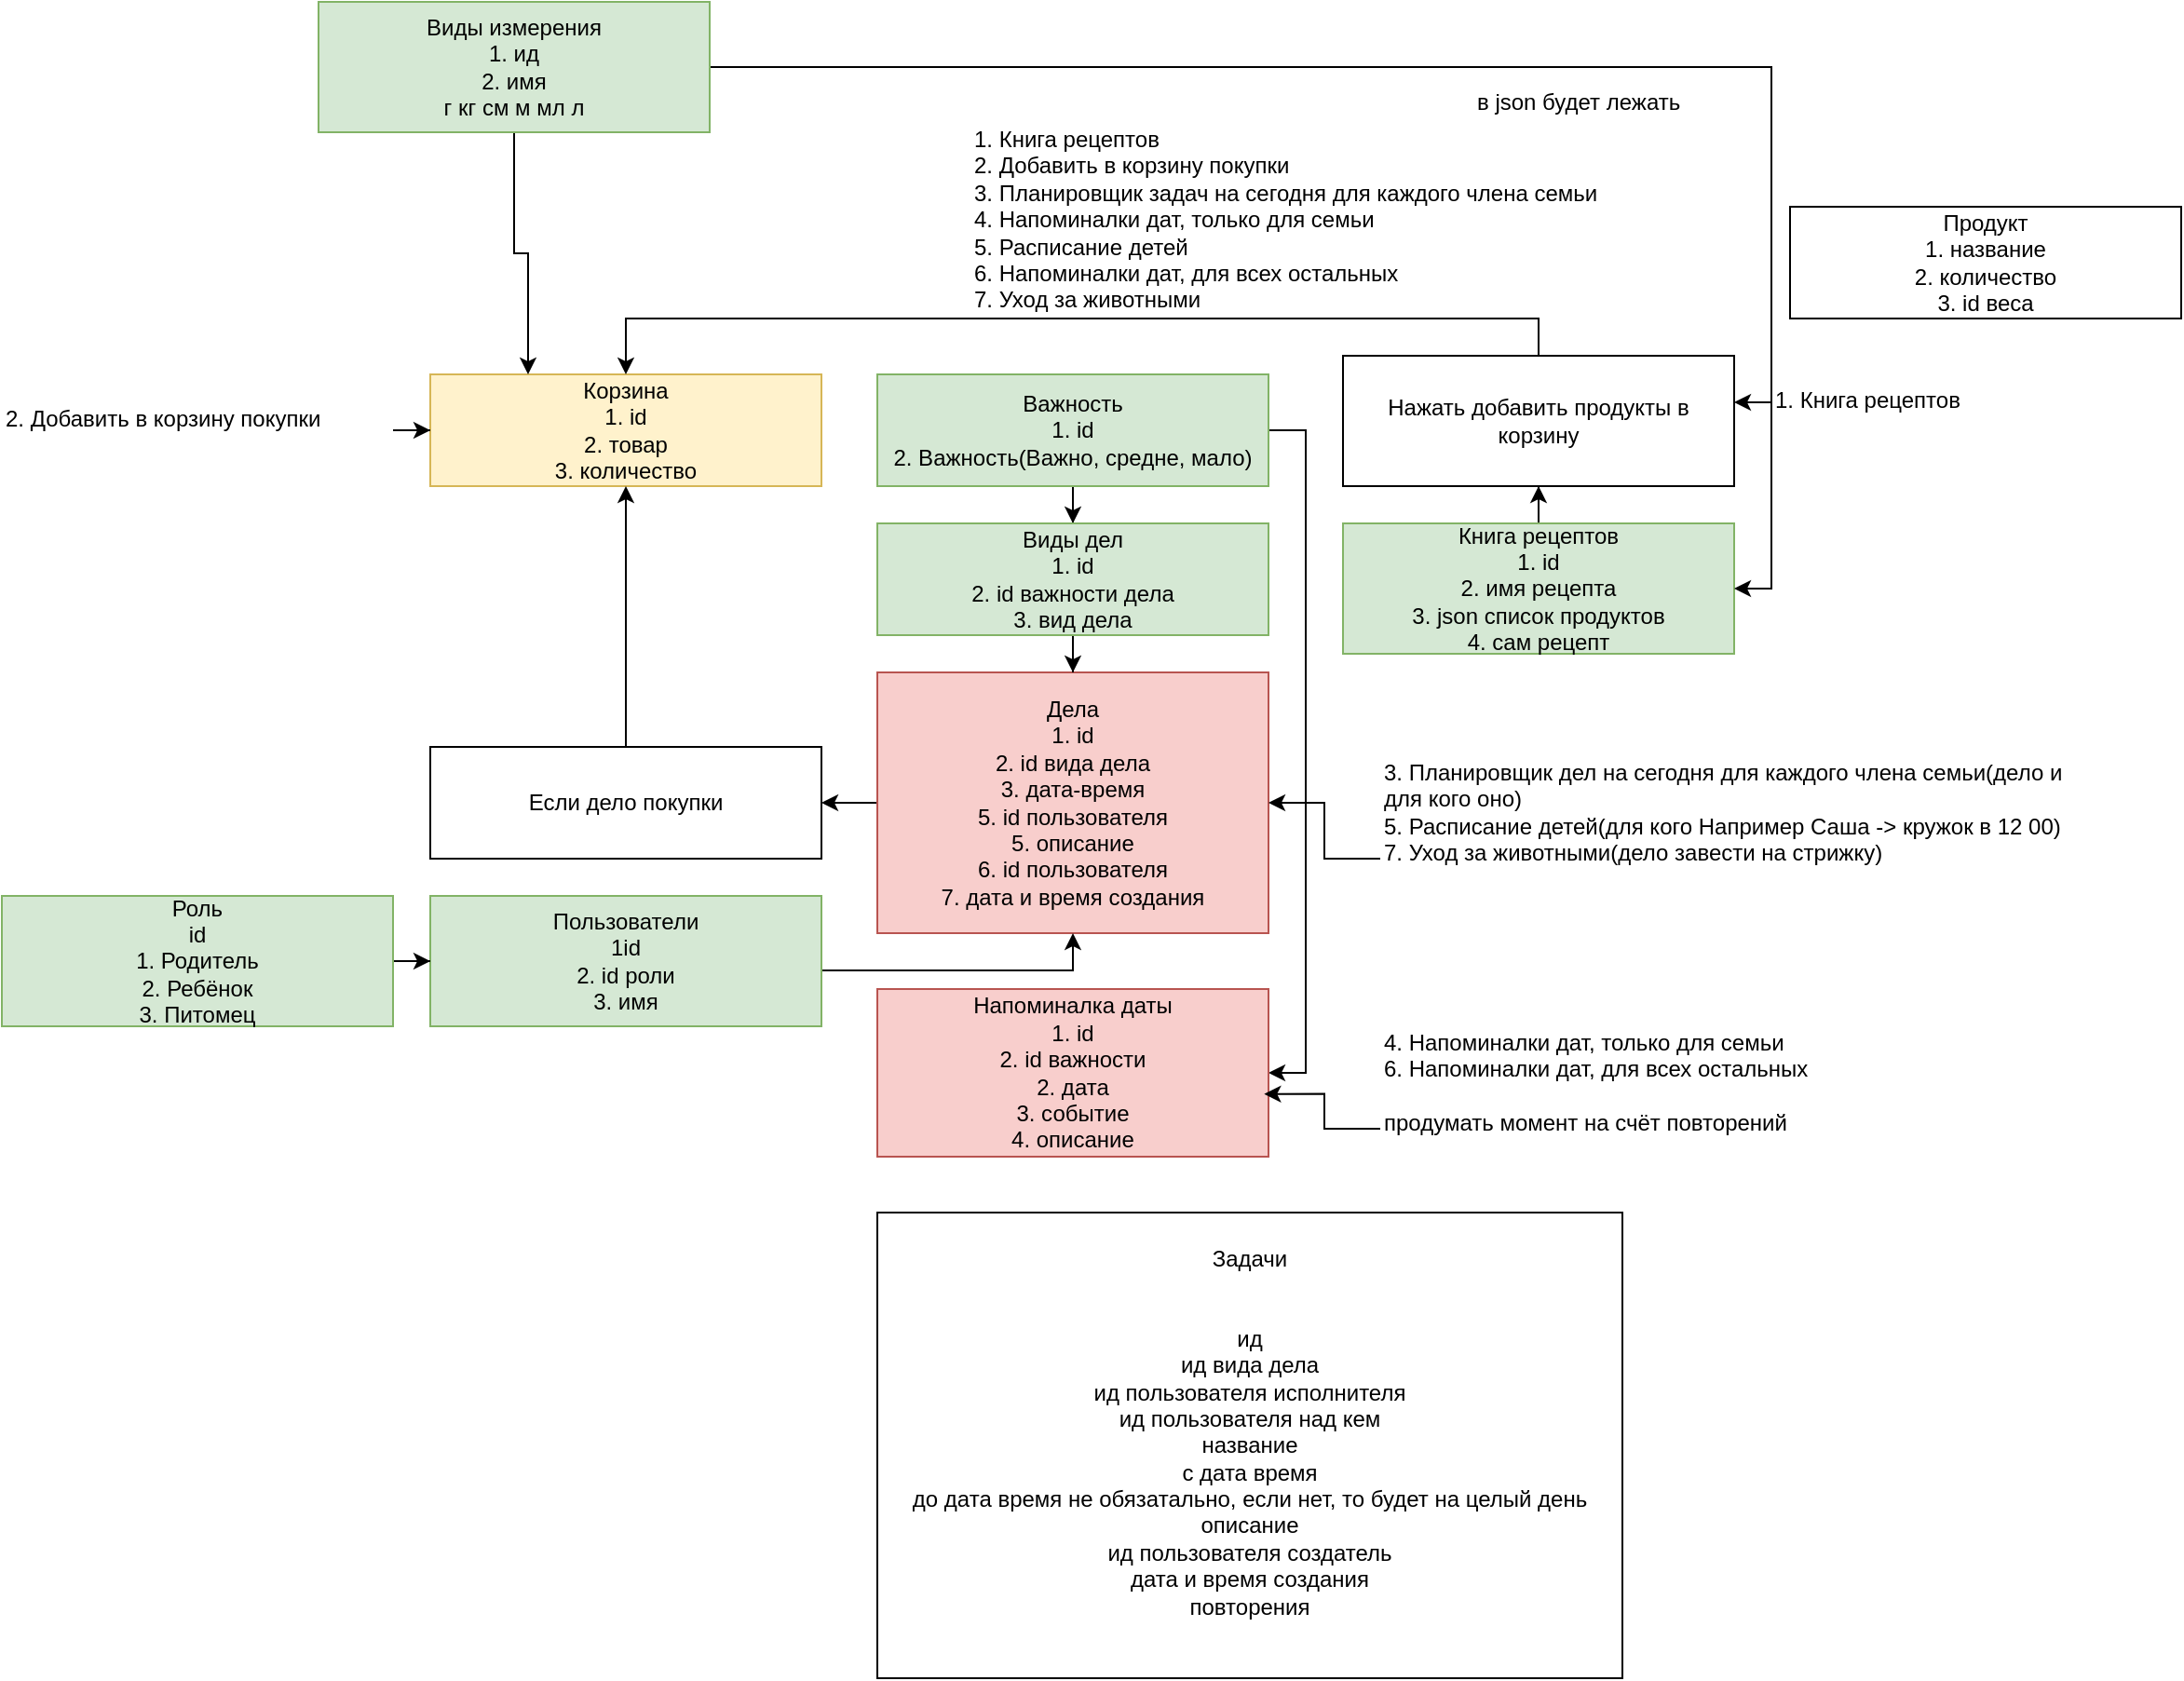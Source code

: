 <mxfile version="26.2.14">
  <diagram name="Страница — 1" id="LQEoc7Ox_GN1DkzEkNf7">
    <mxGraphModel dx="2253" dy="1912" grid="1" gridSize="10" guides="1" tooltips="1" connect="1" arrows="1" fold="1" page="1" pageScale="1" pageWidth="827" pageHeight="1169" math="0" shadow="0">
      <root>
        <mxCell id="0" />
        <mxCell id="1" parent="0" />
        <mxCell id="lm29R8KMJcdYnlwVV_AK-13" style="edgeStyle=orthogonalEdgeStyle;rounded=0;orthogonalLoop=1;jettySize=auto;html=1;entryX=1;entryY=0.5;entryDx=0;entryDy=0;" parent="1" source="lm29R8KMJcdYnlwVV_AK-1" target="lm29R8KMJcdYnlwVV_AK-12" edge="1">
          <mxGeometry relative="1" as="geometry" />
        </mxCell>
        <mxCell id="lm29R8KMJcdYnlwVV_AK-1" value="Дела&lt;div&gt;1. id&lt;/div&gt;&lt;div&gt;2. id вида дела&lt;/div&gt;&lt;div&gt;3. дата-время&lt;/div&gt;&lt;div&gt;5. id пользователя&lt;/div&gt;&lt;div&gt;5. описание&lt;/div&gt;&lt;div&gt;6. id пользователя&lt;/div&gt;&lt;div&gt;7. дата и время создания&lt;/div&gt;" style="rounded=0;whiteSpace=wrap;html=1;fillColor=#f8cecc;strokeColor=#b85450;" parent="1" vertex="1">
          <mxGeometry x="110" y="280" width="210" height="140" as="geometry" />
        </mxCell>
        <mxCell id="lm29R8KMJcdYnlwVV_AK-5" style="edgeStyle=orthogonalEdgeStyle;rounded=0;orthogonalLoop=1;jettySize=auto;html=1;entryX=0.5;entryY=0;entryDx=0;entryDy=0;" parent="1" source="lm29R8KMJcdYnlwVV_AK-2" target="lm29R8KMJcdYnlwVV_AK-3" edge="1">
          <mxGeometry relative="1" as="geometry" />
        </mxCell>
        <mxCell id="lm29R8KMJcdYnlwVV_AK-21" style="edgeStyle=orthogonalEdgeStyle;rounded=0;orthogonalLoop=1;jettySize=auto;html=1;entryX=1;entryY=0.5;entryDx=0;entryDy=0;" parent="1" source="lm29R8KMJcdYnlwVV_AK-2" target="lm29R8KMJcdYnlwVV_AK-20" edge="1">
          <mxGeometry relative="1" as="geometry">
            <Array as="points">
              <mxPoint x="340" y="150" />
              <mxPoint x="340" y="495" />
            </Array>
          </mxGeometry>
        </mxCell>
        <mxCell id="lm29R8KMJcdYnlwVV_AK-2" value="Важность&lt;div&gt;1. id&lt;br&gt;2. Важность(Важно, средне, мало)&lt;/div&gt;" style="rounded=0;whiteSpace=wrap;html=1;fillColor=#d5e8d4;strokeColor=#82b366;" parent="1" vertex="1">
          <mxGeometry x="110" y="120" width="210" height="60" as="geometry" />
        </mxCell>
        <mxCell id="lm29R8KMJcdYnlwVV_AK-6" style="edgeStyle=orthogonalEdgeStyle;rounded=0;orthogonalLoop=1;jettySize=auto;html=1;entryX=0.5;entryY=0;entryDx=0;entryDy=0;" parent="1" source="lm29R8KMJcdYnlwVV_AK-3" target="lm29R8KMJcdYnlwVV_AK-1" edge="1">
          <mxGeometry relative="1" as="geometry" />
        </mxCell>
        <mxCell id="lm29R8KMJcdYnlwVV_AK-3" value="Виды дел&lt;div&gt;1. id&lt;/div&gt;&lt;div&gt;2. id важности дела&lt;/div&gt;&lt;div&gt;3. вид дела&lt;/div&gt;" style="rounded=0;whiteSpace=wrap;html=1;fillColor=#d5e8d4;strokeColor=#82b366;" parent="1" vertex="1">
          <mxGeometry x="110" y="200" width="210" height="60" as="geometry" />
        </mxCell>
        <mxCell id="lm29R8KMJcdYnlwVV_AK-7" value="1. Книга рецептов&#xa;2. Добавить в корзину покупки&#xa;3. Планировщик задач на сегодня для каждого члена семьи&#xa;4. Напоминалки дат, только для семьи&#xa;5. Расписание детей&#xa;6. Напоминалки дат, для всех остальных&#xa;7. Уход за животными" style="text;whiteSpace=wrap;" parent="1" vertex="1">
          <mxGeometry x="160" y="-20" width="370" height="120" as="geometry" />
        </mxCell>
        <mxCell id="lm29R8KMJcdYnlwVV_AK-18" style="edgeStyle=orthogonalEdgeStyle;rounded=0;orthogonalLoop=1;jettySize=auto;html=1;entryX=0.5;entryY=1;entryDx=0;entryDy=0;" parent="1" source="lm29R8KMJcdYnlwVV_AK-8" target="lm29R8KMJcdYnlwVV_AK-16" edge="1">
          <mxGeometry relative="1" as="geometry" />
        </mxCell>
        <mxCell id="lm29R8KMJcdYnlwVV_AK-8" value="Книга рецептов&lt;div&gt;1. id&lt;/div&gt;&lt;div&gt;2. имя рецепта&lt;/div&gt;&lt;div&gt;3. json список продуктов&lt;br&gt;4. сам рецепт&lt;/div&gt;" style="rounded=0;whiteSpace=wrap;html=1;fillColor=#d5e8d4;strokeColor=#82b366;" parent="1" vertex="1">
          <mxGeometry x="360" y="200" width="210" height="70" as="geometry" />
        </mxCell>
        <mxCell id="lm29R8KMJcdYnlwVV_AK-9" value="Корзина&lt;div&gt;1. id&lt;/div&gt;&lt;div&gt;2. товар&lt;/div&gt;&lt;div&gt;3. количество&lt;/div&gt;" style="rounded=0;whiteSpace=wrap;html=1;fillColor=#fff2cc;strokeColor=#d6b656;" parent="1" vertex="1">
          <mxGeometry x="-130" y="120" width="210" height="60" as="geometry" />
        </mxCell>
        <mxCell id="lm29R8KMJcdYnlwVV_AK-14" style="edgeStyle=orthogonalEdgeStyle;rounded=0;orthogonalLoop=1;jettySize=auto;html=1;" parent="1" source="lm29R8KMJcdYnlwVV_AK-12" target="lm29R8KMJcdYnlwVV_AK-9" edge="1">
          <mxGeometry relative="1" as="geometry" />
        </mxCell>
        <mxCell id="lm29R8KMJcdYnlwVV_AK-12" value="Если дело покупки" style="rounded=0;whiteSpace=wrap;html=1;" parent="1" vertex="1">
          <mxGeometry x="-130" y="320" width="210" height="60" as="geometry" />
        </mxCell>
        <mxCell id="lm29R8KMJcdYnlwVV_AK-17" style="edgeStyle=orthogonalEdgeStyle;rounded=0;orthogonalLoop=1;jettySize=auto;html=1;entryX=0.5;entryY=0;entryDx=0;entryDy=0;exitX=0.5;exitY=0;exitDx=0;exitDy=0;" parent="1" source="lm29R8KMJcdYnlwVV_AK-16" target="lm29R8KMJcdYnlwVV_AK-9" edge="1">
          <mxGeometry relative="1" as="geometry" />
        </mxCell>
        <mxCell id="lm29R8KMJcdYnlwVV_AK-16" value="Нажать добавить продукты в корзину" style="rounded=0;whiteSpace=wrap;html=1;" parent="1" vertex="1">
          <mxGeometry x="360" y="110" width="210" height="70" as="geometry" />
        </mxCell>
        <mxCell id="lm29R8KMJcdYnlwVV_AK-20" value="Напоминалка даты&lt;br&gt;1. id&lt;div&gt;2. id важности&lt;/div&gt;&lt;div&gt;&lt;div&gt;2. дата&lt;/div&gt;&lt;div&gt;3. событие&lt;/div&gt;&lt;div&gt;4. описание&lt;/div&gt;&lt;/div&gt;" style="rounded=0;whiteSpace=wrap;html=1;fillColor=#f8cecc;strokeColor=#b85450;" parent="1" vertex="1">
          <mxGeometry x="110" y="450" width="210" height="90" as="geometry" />
        </mxCell>
        <mxCell id="lm29R8KMJcdYnlwVV_AK-24" style="edgeStyle=orthogonalEdgeStyle;rounded=0;orthogonalLoop=1;jettySize=auto;html=1;entryX=1;entryY=0.5;entryDx=0;entryDy=0;" parent="1" source="lm29R8KMJcdYnlwVV_AK-22" target="lm29R8KMJcdYnlwVV_AK-1" edge="1">
          <mxGeometry relative="1" as="geometry" />
        </mxCell>
        <mxCell id="lm29R8KMJcdYnlwVV_AK-22" value="3. Планировщик дел на сегодня для каждого члена семьи(дело и для кого оно)&#xa;5. Расписание детей(для кого Например Саша -&gt; кружок в 12 00)&#xa;7. Уход за животными(дело завести на стрижку)" style="text;whiteSpace=wrap;" parent="1" vertex="1">
          <mxGeometry x="380" y="320" width="370" height="120" as="geometry" />
        </mxCell>
        <mxCell id="lm29R8KMJcdYnlwVV_AK-23" value="4. Напоминалки дат, только для семьи&#xa;6. Напоминалки дат, для всех остальных&#xa;&#xa;продумать момент на счёт повторений" style="text;whiteSpace=wrap;" parent="1" vertex="1">
          <mxGeometry x="380" y="465" width="370" height="120" as="geometry" />
        </mxCell>
        <mxCell id="lm29R8KMJcdYnlwVV_AK-26" style="edgeStyle=orthogonalEdgeStyle;rounded=0;orthogonalLoop=1;jettySize=auto;html=1;entryX=0.989;entryY=0.626;entryDx=0;entryDy=0;entryPerimeter=0;" parent="1" source="lm29R8KMJcdYnlwVV_AK-23" target="lm29R8KMJcdYnlwVV_AK-20" edge="1">
          <mxGeometry relative="1" as="geometry" />
        </mxCell>
        <mxCell id="lm29R8KMJcdYnlwVV_AK-28" style="edgeStyle=orthogonalEdgeStyle;rounded=0;orthogonalLoop=1;jettySize=auto;html=1;entryX=0;entryY=0.5;entryDx=0;entryDy=0;" parent="1" source="lm29R8KMJcdYnlwVV_AK-27" target="lm29R8KMJcdYnlwVV_AK-9" edge="1">
          <mxGeometry relative="1" as="geometry" />
        </mxCell>
        <mxCell id="lm29R8KMJcdYnlwVV_AK-27" value="2. Добавить в корзину покупки" style="text;whiteSpace=wrap;" parent="1" vertex="1">
          <mxGeometry x="-360" y="130" width="210" height="40" as="geometry" />
        </mxCell>
        <mxCell id="lm29R8KMJcdYnlwVV_AK-30" style="edgeStyle=orthogonalEdgeStyle;rounded=0;orthogonalLoop=1;jettySize=auto;html=1;" parent="1" source="lm29R8KMJcdYnlwVV_AK-29" target="lm29R8KMJcdYnlwVV_AK-16" edge="1">
          <mxGeometry relative="1" as="geometry">
            <Array as="points">
              <mxPoint x="670" y="145" />
            </Array>
          </mxGeometry>
        </mxCell>
        <mxCell id="lm29R8KMJcdYnlwVV_AK-29" value="1. Книга рецептов" style="text;whiteSpace=wrap;" parent="1" vertex="1">
          <mxGeometry x="590" y="120" width="170" height="30" as="geometry" />
        </mxCell>
        <mxCell id="lm29R8KMJcdYnlwVV_AK-35" style="edgeStyle=orthogonalEdgeStyle;rounded=0;orthogonalLoop=1;jettySize=auto;html=1;entryX=0.5;entryY=1;entryDx=0;entryDy=0;" parent="1" source="lm29R8KMJcdYnlwVV_AK-31" target="lm29R8KMJcdYnlwVV_AK-1" edge="1">
          <mxGeometry relative="1" as="geometry">
            <Array as="points">
              <mxPoint x="215" y="440" />
            </Array>
          </mxGeometry>
        </mxCell>
        <mxCell id="lm29R8KMJcdYnlwVV_AK-31" value="Пользователи&lt;div&gt;1id&lt;/div&gt;&lt;div&gt;2. id роли&lt;br&gt;3. имя&lt;/div&gt;" style="rounded=0;whiteSpace=wrap;html=1;fillColor=#d5e8d4;strokeColor=#82b366;" parent="1" vertex="1">
          <mxGeometry x="-130" y="400" width="210" height="70" as="geometry" />
        </mxCell>
        <mxCell id="lm29R8KMJcdYnlwVV_AK-34" style="edgeStyle=orthogonalEdgeStyle;rounded=0;orthogonalLoop=1;jettySize=auto;html=1;entryX=0;entryY=0.5;entryDx=0;entryDy=0;" parent="1" source="lm29R8KMJcdYnlwVV_AK-32" target="lm29R8KMJcdYnlwVV_AK-31" edge="1">
          <mxGeometry relative="1" as="geometry" />
        </mxCell>
        <mxCell id="lm29R8KMJcdYnlwVV_AK-32" value="Роль&lt;div&gt;id&lt;br&gt;1. Родитель&lt;div&gt;2. Ребёнок&lt;br&gt;3. Питомец&lt;/div&gt;&lt;/div&gt;" style="rounded=0;whiteSpace=wrap;html=1;fillColor=#d5e8d4;strokeColor=#82b366;" parent="1" vertex="1">
          <mxGeometry x="-360" y="400" width="210" height="70" as="geometry" />
        </mxCell>
        <mxCell id="7WKAR1FsFvdeox_WHZgT-4" style="edgeStyle=orthogonalEdgeStyle;rounded=0;orthogonalLoop=1;jettySize=auto;html=1;entryX=0.25;entryY=0;entryDx=0;entryDy=0;" parent="1" source="7WKAR1FsFvdeox_WHZgT-2" target="lm29R8KMJcdYnlwVV_AK-9" edge="1">
          <mxGeometry relative="1" as="geometry" />
        </mxCell>
        <mxCell id="7WKAR1FsFvdeox_WHZgT-8" style="edgeStyle=orthogonalEdgeStyle;rounded=0;orthogonalLoop=1;jettySize=auto;html=1;entryX=1;entryY=0.5;entryDx=0;entryDy=0;" parent="1" source="7WKAR1FsFvdeox_WHZgT-2" target="lm29R8KMJcdYnlwVV_AK-8" edge="1">
          <mxGeometry relative="1" as="geometry" />
        </mxCell>
        <mxCell id="7WKAR1FsFvdeox_WHZgT-2" value="&lt;div&gt;Виды измерения&lt;/div&gt;&lt;div&gt;1. ид&lt;/div&gt;&lt;div&gt;2. имя&lt;/div&gt;&lt;div&gt;г кг см м мл л&lt;/div&gt;" style="rounded=0;whiteSpace=wrap;html=1;fillColor=#d5e8d4;strokeColor=#82b366;" parent="1" vertex="1">
          <mxGeometry x="-190" y="-80" width="210" height="70" as="geometry" />
        </mxCell>
        <mxCell id="7WKAR1FsFvdeox_WHZgT-6" value="в json будет лежать&#xa;" style="text;whiteSpace=wrap;" parent="1" vertex="1">
          <mxGeometry x="430" y="-40" width="170" height="30" as="geometry" />
        </mxCell>
        <mxCell id="7WKAR1FsFvdeox_WHZgT-9" value="Продукт&lt;div&gt;1. название&lt;/div&gt;&lt;div&gt;2. количество&lt;/div&gt;&lt;div&gt;3. id веса&lt;/div&gt;" style="rounded=0;whiteSpace=wrap;html=1;" parent="1" vertex="1">
          <mxGeometry x="600" y="30" width="210" height="60" as="geometry" />
        </mxCell>
        <mxCell id="rn1zpIXw3F2HWN3atjtw-2" value="Задачи&lt;div&gt;&lt;br&gt;&lt;/div&gt;&lt;div&gt;&lt;br&gt;ид&lt;br&gt;ид вида дела&lt;div&gt;ид пользователя исполнителя&lt;/div&gt;&lt;div&gt;ид пользователя над кем&lt;/div&gt;&lt;div&gt;название&lt;/div&gt;&lt;div&gt;&lt;div&gt;с дата время&lt;/div&gt;&lt;div&gt;до дата время не обязатально, если нет, то будет на целый день&lt;/div&gt;&lt;/div&gt;&lt;div&gt;описание&lt;/div&gt;&lt;div&gt;ид пользователя создатель&lt;/div&gt;&lt;div&gt;дата и время создания&lt;/div&gt;&lt;div&gt;повторения&lt;/div&gt;&lt;div&gt;&lt;br&gt;&lt;/div&gt;&lt;/div&gt;" style="rounded=0;whiteSpace=wrap;html=1;" parent="1" vertex="1">
          <mxGeometry x="110" y="570" width="400" height="250" as="geometry" />
        </mxCell>
      </root>
    </mxGraphModel>
  </diagram>
</mxfile>
